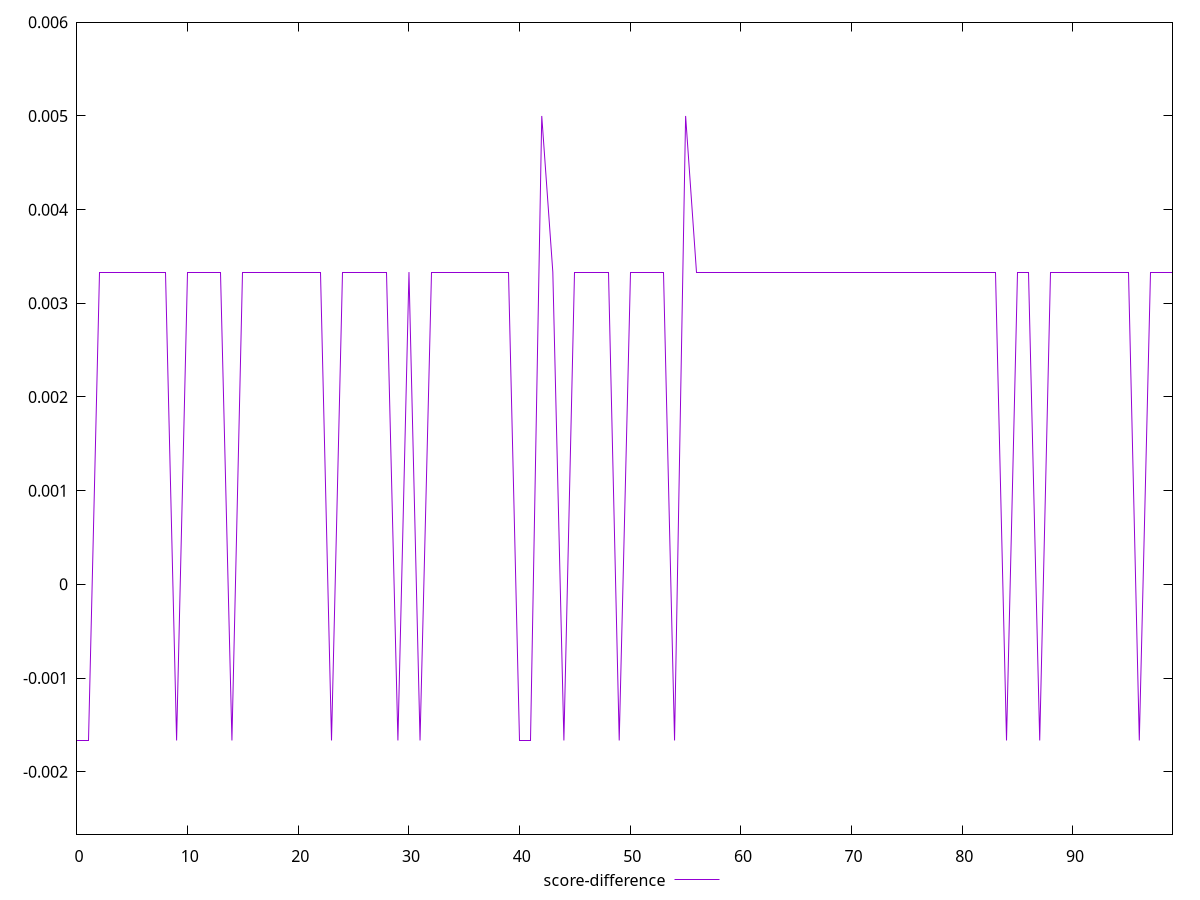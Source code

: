reset

$scoreDifference <<EOF
0 -0.0016666666666667052
1 -0.0016666666666667052
2 0.0033333333333332993
3 0.0033333333333332993
4 0.0033333333333332993
5 0.0033333333333332993
6 0.0033333333333332993
7 0.0033333333333332993
8 0.0033333333333332993
9 -0.0016666666666667052
10 0.0033333333333332993
11 0.0033333333333332993
12 0.0033333333333332993
13 0.0033333333333332993
14 -0.0016666666666667052
15 0.0033333333333332993
16 0.0033333333333332993
17 0.0033333333333332993
18 0.0033333333333332993
19 0.0033333333333332993
20 0.0033333333333332993
21 0.0033333333333332993
22 0.0033333333333332993
23 -0.0016666666666667052
24 0.0033333333333332993
25 0.0033333333333332993
26 0.0033333333333332993
27 0.0033333333333332993
28 0.0033333333333332993
29 -0.0016666666666667052
30 0.0033333333333332993
31 -0.0016666666666667052
32 0.0033333333333332993
33 0.0033333333333332993
34 0.0033333333333332993
35 0.0033333333333332993
36 0.0033333333333332993
37 0.0033333333333332993
38 0.0033333333333332993
39 0.0033333333333332993
40 -0.0016666666666667052
41 -0.0016666666666667052
42 0.0050000000000000044
43 0.0033333333333332993
44 -0.0016666666666667052
45 0.0033333333333332993
46 0.0033333333333332993
47 0.0033333333333332993
48 0.0033333333333332993
49 -0.0016666666666667052
50 0.0033333333333332993
51 0.0033333333333332993
52 0.0033333333333332993
53 0.0033333333333332993
54 -0.0016666666666667052
55 0.0050000000000000044
56 0.0033333333333332993
57 0.0033333333333332993
58 0.0033333333333332993
59 0.0033333333333332993
60 0.0033333333333332993
61 0.0033333333333332993
62 0.0033333333333332993
63 0.0033333333333332993
64 0.0033333333333332993
65 0.0033333333333332993
66 0.0033333333333332993
67 0.0033333333333332993
68 0.0033333333333332993
69 0.0033333333333332993
70 0.0033333333333332993
71 0.0033333333333332993
72 0.0033333333333332993
73 0.0033333333333332993
74 0.0033333333333332993
75 0.0033333333333332993
76 0.0033333333333332993
77 0.0033333333333332993
78 0.0033333333333332993
79 0.0033333333333332993
80 0.0033333333333332993
81 0.0033333333333332993
82 0.0033333333333332993
83 0.0033333333333332993
84 -0.0016666666666667052
85 0.0033333333333332993
86 0.0033333333333332993
87 -0.0016666666666667052
88 0.0033333333333332993
89 0.0033333333333332993
90 0.0033333333333332993
91 0.0033333333333332993
92 0.0033333333333332993
93 0.0033333333333332993
94 0.0033333333333332993
95 0.0033333333333332993
96 -0.0016666666666667052
97 0.0033333333333332993
98 0.0033333333333332993
99 0.0033333333333332993
EOF

set key outside below
set xrange [0:99]
set yrange [-0.002666666666666705:0.0060000000000000045]
set trange [-0.002666666666666705:0.0060000000000000045]
set terminal svg size 640, 500 enhanced background rgb 'white'
set output "report_00008_2021-01-22T20:58:29.167/uses-http2/samples/pages+cached+noexternal+nojs/score-difference/values.svg"

plot $scoreDifference title "score-difference" with line

reset
